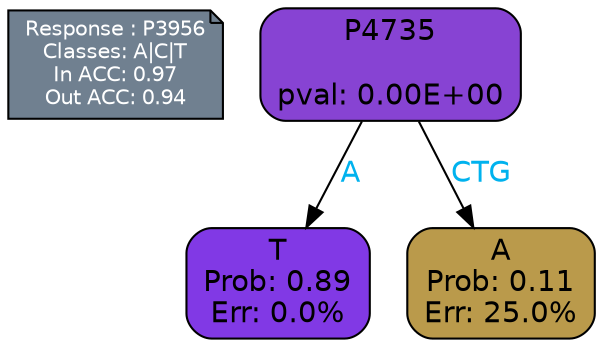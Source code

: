 digraph Tree {
node [shape=box, style="filled, rounded", color="black", fontname=helvetica] ;
graph [ranksep=equally, splines=polylines, bgcolor=transparent, dpi=600] ;
edge [fontname=helvetica] ;
LEGEND [label="Response : P3956
Classes: A|C|T
In ACC: 0.97
Out ACC: 0.94
",shape=note,align=left,style=filled,fillcolor="slategray",fontcolor="white",fontsize=10];1 [label="P4735

pval: 0.00E+00", fillcolor="#8743d3"] ;
2 [label="T
Prob: 0.89
Err: 0.0%", fillcolor="#8139e5"] ;
3 [label="A
Prob: 0.11
Err: 25.0%", fillcolor="#ba9a4b"] ;
1 -> 2 [label="A",fontcolor=deepskyblue2] ;
1 -> 3 [label="CTG",fontcolor=deepskyblue2] ;
{rank = same; 2;3;}{rank = same; LEGEND;1;}}